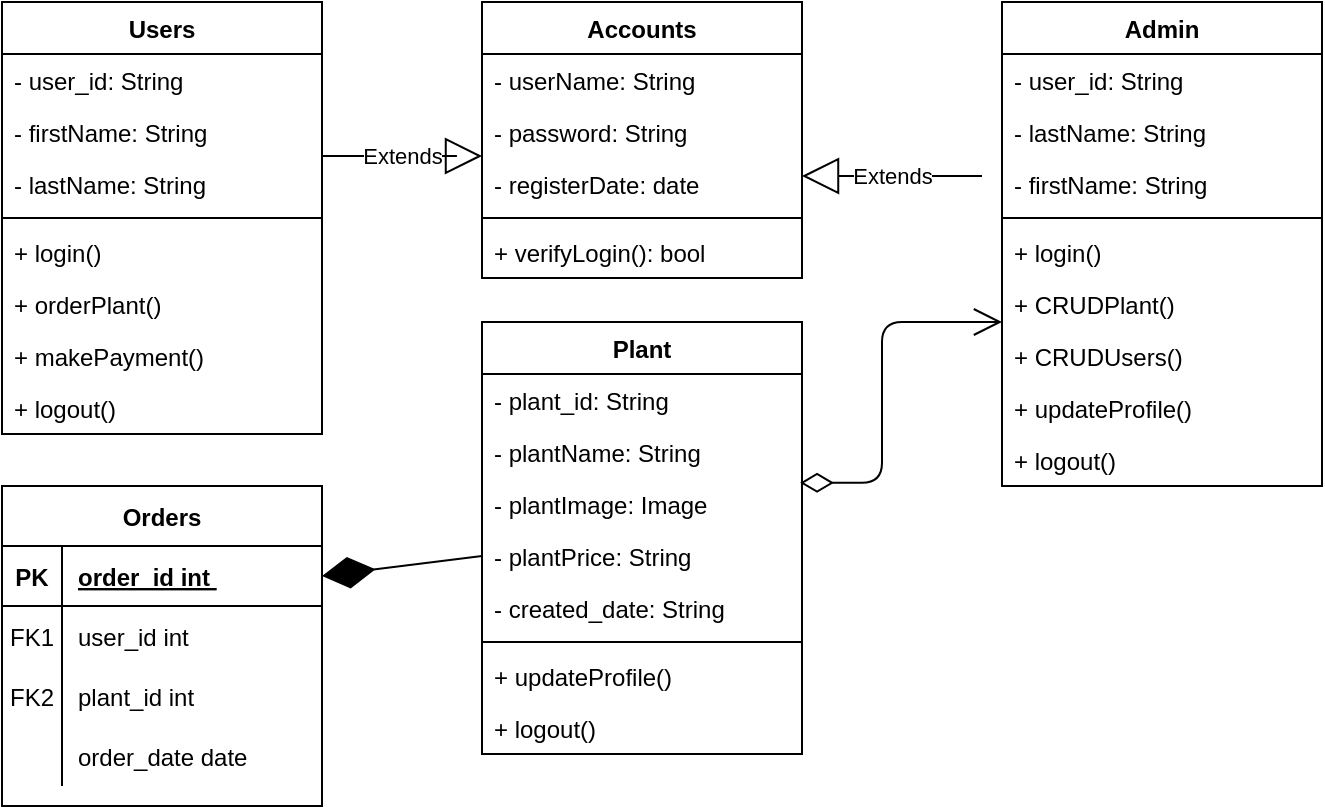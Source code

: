 <mxfile version="13.9.9" type="device"><diagram id="C5RBs43oDa-KdzZeNtuy" name="Page-1"><mxGraphModel dx="852" dy="486" grid="1" gridSize="10" guides="1" tooltips="1" connect="1" arrows="1" fold="1" page="1" pageScale="1" pageWidth="827" pageHeight="1169" math="0" shadow="0" extFonts="Permanent Marker^https://fonts.googleapis.com/css?family=Permanent+Marker"><root><mxCell id="WIyWlLk6GJQsqaUBKTNV-0"/><mxCell id="WIyWlLk6GJQsqaUBKTNV-1" parent="WIyWlLk6GJQsqaUBKTNV-0"/><mxCell id="rUioSGqjgMgXq7_hCysb-2" value="Accounts" style="swimlane;fontStyle=1;align=center;verticalAlign=top;childLayout=stackLayout;horizontal=1;startSize=26;horizontalStack=0;resizeParent=1;resizeParentMax=0;resizeLast=0;collapsible=1;marginBottom=0;" parent="WIyWlLk6GJQsqaUBKTNV-1" vertex="1"><mxGeometry x="320" y="200" width="160" height="138" as="geometry"/></mxCell><mxCell id="rUioSGqjgMgXq7_hCysb-6" value="- userName: String" style="text;strokeColor=none;fillColor=none;align=left;verticalAlign=top;spacingLeft=4;spacingRight=4;overflow=hidden;rotatable=0;points=[[0,0.5],[1,0.5]];portConstraint=eastwest;" parent="rUioSGqjgMgXq7_hCysb-2" vertex="1"><mxGeometry y="26" width="160" height="26" as="geometry"/></mxCell><mxCell id="rUioSGqjgMgXq7_hCysb-7" value="- password: String" style="text;strokeColor=none;fillColor=none;align=left;verticalAlign=top;spacingLeft=4;spacingRight=4;overflow=hidden;rotatable=0;points=[[0,0.5],[1,0.5]];portConstraint=eastwest;" parent="rUioSGqjgMgXq7_hCysb-2" vertex="1"><mxGeometry y="52" width="160" height="26" as="geometry"/></mxCell><mxCell id="rUioSGqjgMgXq7_hCysb-3" value="- registerDate: date" style="text;strokeColor=none;fillColor=none;align=left;verticalAlign=top;spacingLeft=4;spacingRight=4;overflow=hidden;rotatable=0;points=[[0,0.5],[1,0.5]];portConstraint=eastwest;" parent="rUioSGqjgMgXq7_hCysb-2" vertex="1"><mxGeometry y="78" width="160" height="26" as="geometry"/></mxCell><mxCell id="rUioSGqjgMgXq7_hCysb-4" value="" style="line;strokeWidth=1;fillColor=none;align=left;verticalAlign=middle;spacingTop=-1;spacingLeft=3;spacingRight=3;rotatable=0;labelPosition=right;points=[];portConstraint=eastwest;" parent="rUioSGqjgMgXq7_hCysb-2" vertex="1"><mxGeometry y="104" width="160" height="8" as="geometry"/></mxCell><mxCell id="rUioSGqjgMgXq7_hCysb-5" value="+ verifyLogin(): bool" style="text;strokeColor=none;fillColor=none;align=left;verticalAlign=top;spacingLeft=4;spacingRight=4;overflow=hidden;rotatable=0;points=[[0,0.5],[1,0.5]];portConstraint=eastwest;" parent="rUioSGqjgMgXq7_hCysb-2" vertex="1"><mxGeometry y="112" width="160" height="26" as="geometry"/></mxCell><mxCell id="rUioSGqjgMgXq7_hCysb-21" value="Users" style="swimlane;fontStyle=1;align=center;verticalAlign=top;childLayout=stackLayout;horizontal=1;startSize=26;horizontalStack=0;resizeParent=1;resizeParentMax=0;resizeLast=0;collapsible=1;marginBottom=0;" parent="WIyWlLk6GJQsqaUBKTNV-1" vertex="1"><mxGeometry x="80" y="200" width="160" height="216" as="geometry"/></mxCell><mxCell id="rUioSGqjgMgXq7_hCysb-22" value="- user_id: String" style="text;strokeColor=none;fillColor=none;align=left;verticalAlign=top;spacingLeft=4;spacingRight=4;overflow=hidden;rotatable=0;points=[[0,0.5],[1,0.5]];portConstraint=eastwest;" parent="rUioSGqjgMgXq7_hCysb-21" vertex="1"><mxGeometry y="26" width="160" height="26" as="geometry"/></mxCell><mxCell id="rUioSGqjgMgXq7_hCysb-33" value="- firstName: String" style="text;strokeColor=none;fillColor=none;align=left;verticalAlign=top;spacingLeft=4;spacingRight=4;overflow=hidden;rotatable=0;points=[[0,0.5],[1,0.5]];portConstraint=eastwest;" parent="rUioSGqjgMgXq7_hCysb-21" vertex="1"><mxGeometry y="52" width="160" height="26" as="geometry"/></mxCell><mxCell id="rUioSGqjgMgXq7_hCysb-8" value="- lastName: String" style="text;strokeColor=none;fillColor=none;align=left;verticalAlign=top;spacingLeft=4;spacingRight=4;overflow=hidden;rotatable=0;points=[[0,0.5],[1,0.5]];portConstraint=eastwest;" parent="rUioSGqjgMgXq7_hCysb-21" vertex="1"><mxGeometry y="78" width="160" height="26" as="geometry"/></mxCell><mxCell id="rUioSGqjgMgXq7_hCysb-26" value="" style="line;strokeWidth=1;fillColor=none;align=left;verticalAlign=middle;spacingTop=-1;spacingLeft=3;spacingRight=3;rotatable=0;labelPosition=right;points=[];portConstraint=eastwest;" parent="rUioSGqjgMgXq7_hCysb-21" vertex="1"><mxGeometry y="104" width="160" height="8" as="geometry"/></mxCell><mxCell id="rUioSGqjgMgXq7_hCysb-27" value="+ login()" style="text;strokeColor=none;fillColor=none;align=left;verticalAlign=top;spacingLeft=4;spacingRight=4;overflow=hidden;rotatable=0;points=[[0,0.5],[1,0.5]];portConstraint=eastwest;" parent="rUioSGqjgMgXq7_hCysb-21" vertex="1"><mxGeometry y="112" width="160" height="26" as="geometry"/></mxCell><mxCell id="AIcEyW9pVmsRFlA0cle--2" value="+ orderPlant()" style="text;strokeColor=none;fillColor=none;align=left;verticalAlign=top;spacingLeft=4;spacingRight=4;overflow=hidden;rotatable=0;points=[[0,0.5],[1,0.5]];portConstraint=eastwest;" parent="rUioSGqjgMgXq7_hCysb-21" vertex="1"><mxGeometry y="138" width="160" height="26" as="geometry"/></mxCell><mxCell id="AIcEyW9pVmsRFlA0cle--1" value="+ makePayment()" style="text;strokeColor=none;fillColor=none;align=left;verticalAlign=top;spacingLeft=4;spacingRight=4;overflow=hidden;rotatable=0;points=[[0,0.5],[1,0.5]];portConstraint=eastwest;" parent="rUioSGqjgMgXq7_hCysb-21" vertex="1"><mxGeometry y="164" width="160" height="26" as="geometry"/></mxCell><mxCell id="c45kqgKn2ANQIQz2AFzf-9" value="+ logout()" style="text;strokeColor=none;fillColor=none;align=left;verticalAlign=top;spacingLeft=4;spacingRight=4;overflow=hidden;rotatable=0;points=[[0,0.5],[1,0.5]];portConstraint=eastwest;" parent="rUioSGqjgMgXq7_hCysb-21" vertex="1"><mxGeometry y="190" width="160" height="26" as="geometry"/></mxCell><mxCell id="c45kqgKn2ANQIQz2AFzf-1" value="Extends" style="endArrow=block;endSize=16;endFill=0;html=1;" parent="WIyWlLk6GJQsqaUBKTNV-1" edge="1"><mxGeometry width="160" relative="1" as="geometry"><mxPoint x="240" y="277" as="sourcePoint"/><mxPoint x="320" y="277" as="targetPoint"/><Array as="points"><mxPoint x="310" y="277"/></Array></mxGeometry></mxCell><mxCell id="rUioSGqjgMgXq7_hCysb-9" value="Plant" style="swimlane;fontStyle=1;align=center;verticalAlign=top;childLayout=stackLayout;horizontal=1;startSize=26;horizontalStack=0;resizeParent=1;resizeParentMax=0;resizeLast=0;collapsible=1;marginBottom=0;" parent="WIyWlLk6GJQsqaUBKTNV-1" vertex="1"><mxGeometry x="320" y="360" width="160" height="216" as="geometry"/></mxCell><mxCell id="c45kqgKn2ANQIQz2AFzf-6" value="- plant_id: String" style="text;strokeColor=none;fillColor=none;align=left;verticalAlign=top;spacingLeft=4;spacingRight=4;overflow=hidden;rotatable=0;points=[[0,0.5],[1,0.5]];portConstraint=eastwest;" parent="rUioSGqjgMgXq7_hCysb-9" vertex="1"><mxGeometry y="26" width="160" height="26" as="geometry"/></mxCell><mxCell id="c45kqgKn2ANQIQz2AFzf-7" value="- plantName: String" style="text;strokeColor=none;fillColor=none;align=left;verticalAlign=top;spacingLeft=4;spacingRight=4;overflow=hidden;rotatable=0;points=[[0,0.5],[1,0.5]];portConstraint=eastwest;" parent="rUioSGqjgMgXq7_hCysb-9" vertex="1"><mxGeometry y="52" width="160" height="26" as="geometry"/></mxCell><mxCell id="RjDqPr6ogJO-C4Ox_qRE-2" value="- plantImage: Image" style="text;strokeColor=none;fillColor=none;align=left;verticalAlign=top;spacingLeft=4;spacingRight=4;overflow=hidden;rotatable=0;points=[[0,0.5],[1,0.5]];portConstraint=eastwest;" parent="rUioSGqjgMgXq7_hCysb-9" vertex="1"><mxGeometry y="78" width="160" height="26" as="geometry"/></mxCell><mxCell id="0q59qMsWTQ_goEaoxCQV-1" value="- plantPrice: String" style="text;strokeColor=none;fillColor=none;align=left;verticalAlign=top;spacingLeft=4;spacingRight=4;overflow=hidden;rotatable=0;points=[[0,0.5],[1,0.5]];portConstraint=eastwest;" parent="rUioSGqjgMgXq7_hCysb-9" vertex="1"><mxGeometry y="104" width="160" height="26" as="geometry"/></mxCell><mxCell id="RjDqPr6ogJO-C4Ox_qRE-3" value="- created_date: String" style="text;strokeColor=none;fillColor=none;align=left;verticalAlign=top;spacingLeft=4;spacingRight=4;overflow=hidden;rotatable=0;points=[[0,0.5],[1,0.5]];portConstraint=eastwest;" parent="rUioSGqjgMgXq7_hCysb-9" vertex="1"><mxGeometry y="130" width="160" height="26" as="geometry"/></mxCell><mxCell id="rUioSGqjgMgXq7_hCysb-14" value="" style="line;strokeWidth=1;fillColor=none;align=left;verticalAlign=middle;spacingTop=-1;spacingLeft=3;spacingRight=3;rotatable=0;labelPosition=right;points=[];portConstraint=eastwest;" parent="rUioSGqjgMgXq7_hCysb-9" vertex="1"><mxGeometry y="156" width="160" height="8" as="geometry"/></mxCell><mxCell id="c45kqgKn2ANQIQz2AFzf-8" value="+ updateProfile()" style="text;strokeColor=none;fillColor=none;align=left;verticalAlign=top;spacingLeft=4;spacingRight=4;overflow=hidden;rotatable=0;points=[[0,0.5],[1,0.5]];portConstraint=eastwest;" parent="rUioSGqjgMgXq7_hCysb-9" vertex="1"><mxGeometry y="164" width="160" height="26" as="geometry"/></mxCell><mxCell id="rUioSGqjgMgXq7_hCysb-20" value="+ logout()" style="text;strokeColor=none;fillColor=none;align=left;verticalAlign=top;spacingLeft=4;spacingRight=4;overflow=hidden;rotatable=0;points=[[0,0.5],[1,0.5]];portConstraint=eastwest;" parent="rUioSGqjgMgXq7_hCysb-9" vertex="1"><mxGeometry y="190" width="160" height="26" as="geometry"/></mxCell><mxCell id="0q59qMsWTQ_goEaoxCQV-13" value="Admin" style="swimlane;fontStyle=1;align=center;verticalAlign=top;childLayout=stackLayout;horizontal=1;startSize=26;horizontalStack=0;resizeParent=1;resizeParentMax=0;resizeLast=0;collapsible=1;marginBottom=0;" parent="WIyWlLk6GJQsqaUBKTNV-1" vertex="1"><mxGeometry x="580" y="200" width="160" height="242" as="geometry"/></mxCell><mxCell id="0q59qMsWTQ_goEaoxCQV-14" value="- user_id: String" style="text;strokeColor=none;fillColor=none;align=left;verticalAlign=top;spacingLeft=4;spacingRight=4;overflow=hidden;rotatable=0;points=[[0,0.5],[1,0.5]];portConstraint=eastwest;" parent="0q59qMsWTQ_goEaoxCQV-13" vertex="1"><mxGeometry y="26" width="160" height="26" as="geometry"/></mxCell><mxCell id="RjDqPr6ogJO-C4Ox_qRE-1" value="- lastName: String" style="text;strokeColor=none;fillColor=none;align=left;verticalAlign=top;spacingLeft=4;spacingRight=4;overflow=hidden;rotatable=0;points=[[0,0.5],[1,0.5]];portConstraint=eastwest;" parent="0q59qMsWTQ_goEaoxCQV-13" vertex="1"><mxGeometry y="52" width="160" height="26" as="geometry"/></mxCell><mxCell id="RjDqPr6ogJO-C4Ox_qRE-0" value="- firstName: String" style="text;strokeColor=none;fillColor=none;align=left;verticalAlign=top;spacingLeft=4;spacingRight=4;overflow=hidden;rotatable=0;points=[[0,0.5],[1,0.5]];portConstraint=eastwest;" parent="0q59qMsWTQ_goEaoxCQV-13" vertex="1"><mxGeometry y="78" width="160" height="26" as="geometry"/></mxCell><mxCell id="0q59qMsWTQ_goEaoxCQV-18" value="" style="line;strokeWidth=1;fillColor=none;align=left;verticalAlign=middle;spacingTop=-1;spacingLeft=3;spacingRight=3;rotatable=0;labelPosition=right;points=[];portConstraint=eastwest;" parent="0q59qMsWTQ_goEaoxCQV-13" vertex="1"><mxGeometry y="104" width="160" height="8" as="geometry"/></mxCell><mxCell id="0q59qMsWTQ_goEaoxCQV-19" value="+ login()" style="text;strokeColor=none;fillColor=none;align=left;verticalAlign=top;spacingLeft=4;spacingRight=4;overflow=hidden;rotatable=0;points=[[0,0.5],[1,0.5]];portConstraint=eastwest;" parent="0q59qMsWTQ_goEaoxCQV-13" vertex="1"><mxGeometry y="112" width="160" height="26" as="geometry"/></mxCell><mxCell id="0q59qMsWTQ_goEaoxCQV-20" value="+ CRUDPlant()" style="text;strokeColor=none;fillColor=none;align=left;verticalAlign=top;spacingLeft=4;spacingRight=4;overflow=hidden;rotatable=0;points=[[0,0.5],[1,0.5]];portConstraint=eastwest;" parent="0q59qMsWTQ_goEaoxCQV-13" vertex="1"><mxGeometry y="138" width="160" height="26" as="geometry"/></mxCell><mxCell id="0q59qMsWTQ_goEaoxCQV-21" value="+ CRUDUsers()" style="text;strokeColor=none;fillColor=none;align=left;verticalAlign=top;spacingLeft=4;spacingRight=4;overflow=hidden;rotatable=0;points=[[0,0.5],[1,0.5]];portConstraint=eastwest;" parent="0q59qMsWTQ_goEaoxCQV-13" vertex="1"><mxGeometry y="164" width="160" height="26" as="geometry"/></mxCell><mxCell id="0q59qMsWTQ_goEaoxCQV-22" value="+ updateProfile()" style="text;strokeColor=none;fillColor=none;align=left;verticalAlign=top;spacingLeft=4;spacingRight=4;overflow=hidden;rotatable=0;points=[[0,0.5],[1,0.5]];portConstraint=eastwest;" parent="0q59qMsWTQ_goEaoxCQV-13" vertex="1"><mxGeometry y="190" width="160" height="26" as="geometry"/></mxCell><mxCell id="0q59qMsWTQ_goEaoxCQV-23" value="+ logout()" style="text;strokeColor=none;fillColor=none;align=left;verticalAlign=top;spacingLeft=4;spacingRight=4;overflow=hidden;rotatable=0;points=[[0,0.5],[1,0.5]];portConstraint=eastwest;" parent="0q59qMsWTQ_goEaoxCQV-13" vertex="1"><mxGeometry y="216" width="160" height="26" as="geometry"/></mxCell><mxCell id="0q59qMsWTQ_goEaoxCQV-24" value="Extends" style="endArrow=block;endSize=16;endFill=0;html=1;" parent="WIyWlLk6GJQsqaUBKTNV-1" edge="1"><mxGeometry width="160" relative="1" as="geometry"><mxPoint x="570" y="287" as="sourcePoint"/><mxPoint x="480" y="287" as="targetPoint"/><Array as="points"><mxPoint x="530" y="287"/></Array></mxGeometry></mxCell><mxCell id="0q59qMsWTQ_goEaoxCQV-29" value="" style="endArrow=open;html=1;endSize=12;startArrow=diamondThin;startSize=14;startFill=0;edgeStyle=orthogonalEdgeStyle;align=left;verticalAlign=bottom;exitX=0.994;exitY=0.093;exitDx=0;exitDy=0;exitPerimeter=0;" parent="WIyWlLk6GJQsqaUBKTNV-1" source="RjDqPr6ogJO-C4Ox_qRE-2" target="0q59qMsWTQ_goEaoxCQV-20" edge="1"><mxGeometry x="-0.875" y="10" relative="1" as="geometry"><mxPoint x="490" y="441.029" as="sourcePoint"/><mxPoint x="490" y="360" as="targetPoint"/><mxPoint as="offset"/><Array as="points"><mxPoint x="520" y="440"/><mxPoint x="520" y="360"/></Array></mxGeometry></mxCell><mxCell id="dP-2ghetxGNVWT7jTz6L-0" value="Orders" style="shape=table;startSize=30;container=1;collapsible=1;childLayout=tableLayout;fixedRows=1;rowLines=0;fontStyle=1;align=center;resizeLast=1;" parent="WIyWlLk6GJQsqaUBKTNV-1" vertex="1"><mxGeometry x="80" y="442" width="160" height="160" as="geometry"/></mxCell><mxCell id="dP-2ghetxGNVWT7jTz6L-1" value="" style="shape=partialRectangle;collapsible=0;dropTarget=0;pointerEvents=0;fillColor=none;points=[[0,0.5],[1,0.5]];portConstraint=eastwest;top=0;left=0;right=0;bottom=1;" parent="dP-2ghetxGNVWT7jTz6L-0" vertex="1"><mxGeometry y="30" width="160" height="30" as="geometry"/></mxCell><mxCell id="dP-2ghetxGNVWT7jTz6L-2" value="PK" style="shape=partialRectangle;overflow=hidden;connectable=0;fillColor=none;top=0;left=0;bottom=0;right=0;fontStyle=1;" parent="dP-2ghetxGNVWT7jTz6L-1" vertex="1"><mxGeometry width="30" height="30" as="geometry"/></mxCell><mxCell id="dP-2ghetxGNVWT7jTz6L-3" value="order_id int " style="shape=partialRectangle;overflow=hidden;connectable=0;fillColor=none;top=0;left=0;bottom=0;right=0;align=left;spacingLeft=6;fontStyle=5;" parent="dP-2ghetxGNVWT7jTz6L-1" vertex="1"><mxGeometry x="30" width="130" height="30" as="geometry"/></mxCell><mxCell id="dP-2ghetxGNVWT7jTz6L-4" value="" style="shape=partialRectangle;collapsible=0;dropTarget=0;pointerEvents=0;fillColor=none;points=[[0,0.5],[1,0.5]];portConstraint=eastwest;top=0;left=0;right=0;bottom=0;" parent="dP-2ghetxGNVWT7jTz6L-0" vertex="1"><mxGeometry y="60" width="160" height="30" as="geometry"/></mxCell><mxCell id="dP-2ghetxGNVWT7jTz6L-5" value="FK1" style="shape=partialRectangle;overflow=hidden;connectable=0;fillColor=none;top=0;left=0;bottom=0;right=0;" parent="dP-2ghetxGNVWT7jTz6L-4" vertex="1"><mxGeometry width="30" height="30" as="geometry"/></mxCell><mxCell id="dP-2ghetxGNVWT7jTz6L-6" value="user_id int" style="shape=partialRectangle;overflow=hidden;connectable=0;fillColor=none;top=0;left=0;bottom=0;right=0;align=left;spacingLeft=6;" parent="dP-2ghetxGNVWT7jTz6L-4" vertex="1"><mxGeometry x="30" width="130" height="30" as="geometry"/></mxCell><mxCell id="dP-2ghetxGNVWT7jTz6L-7" value="" style="shape=partialRectangle;collapsible=0;dropTarget=0;pointerEvents=0;fillColor=none;points=[[0,0.5],[1,0.5]];portConstraint=eastwest;top=0;left=0;right=0;bottom=0;" parent="dP-2ghetxGNVWT7jTz6L-0" vertex="1"><mxGeometry y="90" width="160" height="30" as="geometry"/></mxCell><mxCell id="dP-2ghetxGNVWT7jTz6L-8" value="FK2" style="shape=partialRectangle;overflow=hidden;connectable=0;fillColor=none;top=0;left=0;bottom=0;right=0;" parent="dP-2ghetxGNVWT7jTz6L-7" vertex="1"><mxGeometry width="30" height="30" as="geometry"/></mxCell><mxCell id="dP-2ghetxGNVWT7jTz6L-9" value="plant_id int " style="shape=partialRectangle;overflow=hidden;connectable=0;fillColor=none;top=0;left=0;bottom=0;right=0;align=left;spacingLeft=6;" parent="dP-2ghetxGNVWT7jTz6L-7" vertex="1"><mxGeometry x="30" width="130" height="30" as="geometry"/></mxCell><mxCell id="dP-2ghetxGNVWT7jTz6L-10" value="" style="shape=partialRectangle;collapsible=0;dropTarget=0;pointerEvents=0;fillColor=none;points=[[0,0.5],[1,0.5]];portConstraint=eastwest;top=0;left=0;right=0;bottom=0;" parent="dP-2ghetxGNVWT7jTz6L-0" vertex="1"><mxGeometry y="120" width="160" height="30" as="geometry"/></mxCell><mxCell id="dP-2ghetxGNVWT7jTz6L-11" value="" style="shape=partialRectangle;overflow=hidden;connectable=0;fillColor=none;top=0;left=0;bottom=0;right=0;" parent="dP-2ghetxGNVWT7jTz6L-10" vertex="1"><mxGeometry width="30" height="30" as="geometry"/></mxCell><mxCell id="dP-2ghetxGNVWT7jTz6L-12" value="order_date date" style="shape=partialRectangle;overflow=hidden;connectable=0;fillColor=none;top=0;left=0;bottom=0;right=0;align=left;spacingLeft=6;" parent="dP-2ghetxGNVWT7jTz6L-10" vertex="1"><mxGeometry x="30" width="130" height="30" as="geometry"/></mxCell><mxCell id="dP-2ghetxGNVWT7jTz6L-14" value="" style="endArrow=diamondThin;endFill=1;endSize=24;html=1;exitX=0;exitY=0.5;exitDx=0;exitDy=0;entryX=1;entryY=0.5;entryDx=0;entryDy=0;" parent="WIyWlLk6GJQsqaUBKTNV-1" source="0q59qMsWTQ_goEaoxCQV-1" target="dP-2ghetxGNVWT7jTz6L-1" edge="1"><mxGeometry width="160" relative="1" as="geometry"><mxPoint x="190" y="650" as="sourcePoint"/><mxPoint x="350" y="650" as="targetPoint"/></mxGeometry></mxCell></root></mxGraphModel></diagram></mxfile>